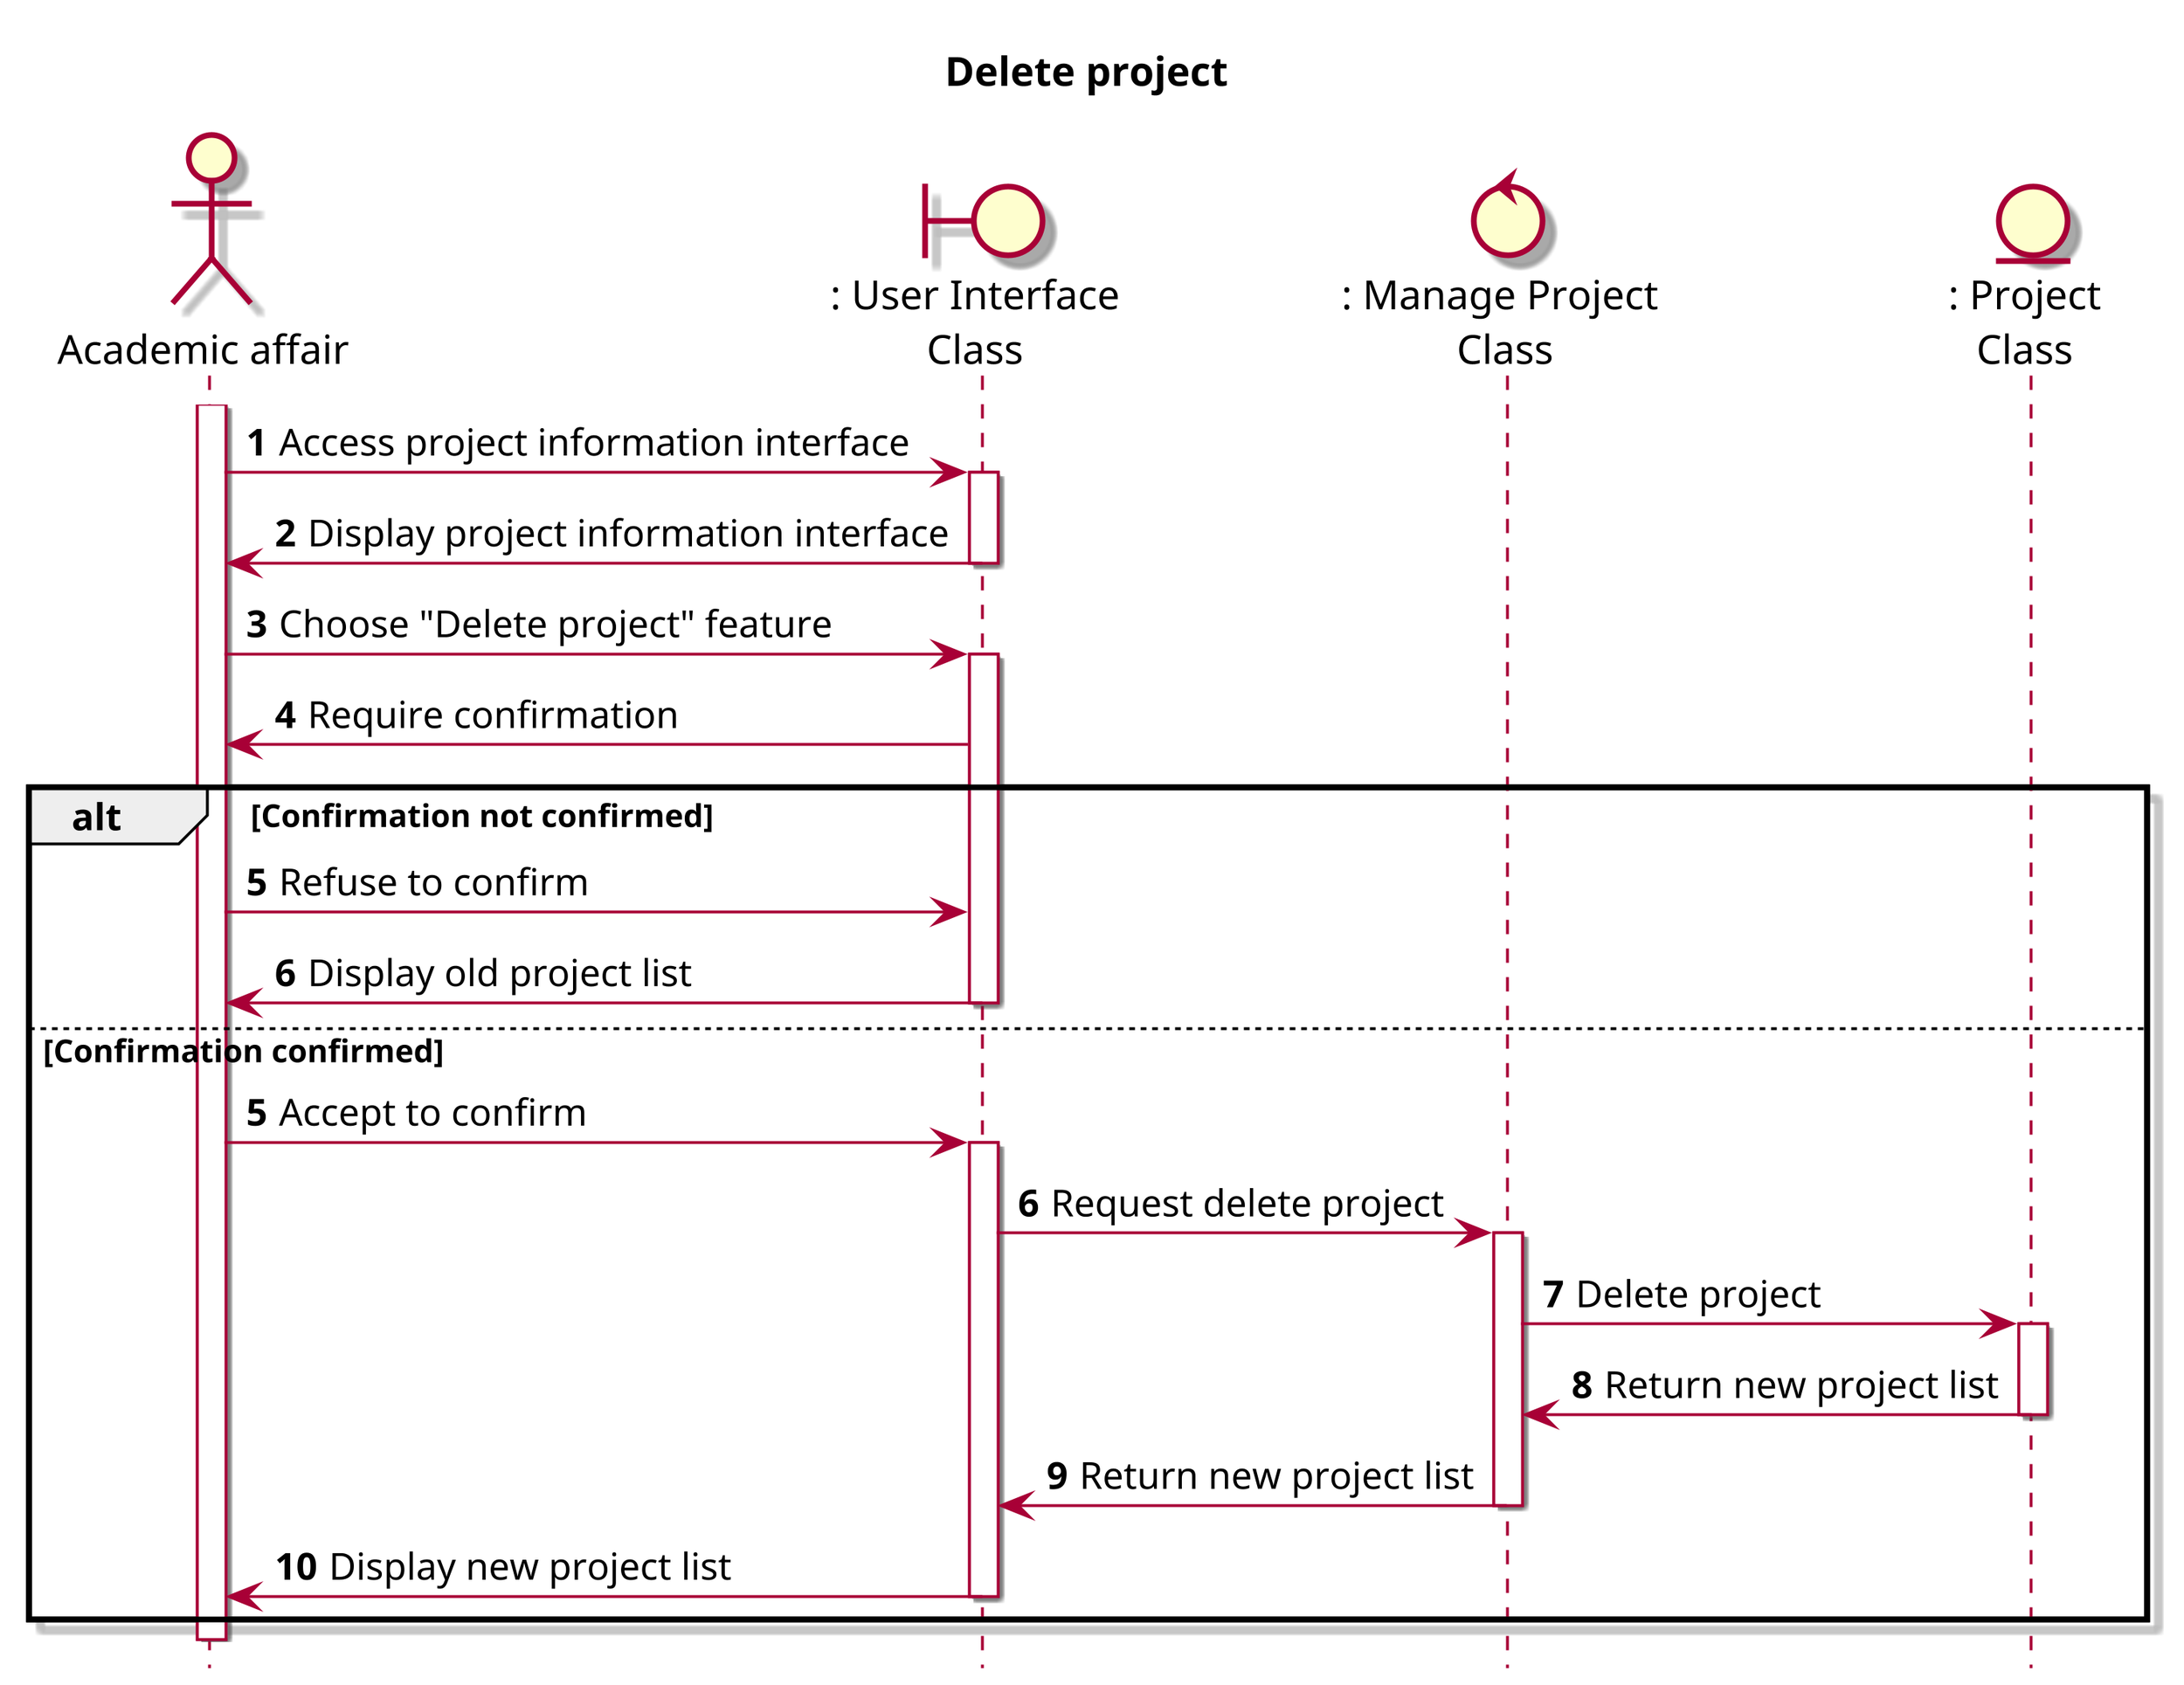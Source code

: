 @startuml DeleteProject
skin rose
scale 9
hide footbox

title "Delete project"
actor "Academic affair" as aa
boundary ": User Interface\nClass" as ui
control ": Manage Project\n Class" as mp
entity ": Project\nClass" as p
autonumber
aa ++
aa -> ui ++: Access project information interface
ui -> aa --: Display project information interface
aa -> ui ++: Choose "Delete project" feature
ui -> aa: Require confirmation
alt Confirmation not confirmed
  aa -> ui: Refuse to confirm
  ui -> aa --: Display old project list
else Confirmation confirmed
  autonumber 5
  aa -> ui ++: Accept to confirm
  ui -> mp ++: Request delete project
  mp -> p ++: Delete project
  p -> mp --: Return new project list
  mp -> ui --: Return new project list
  ui -> aa --: Display new project list
end
aa --
@enduml